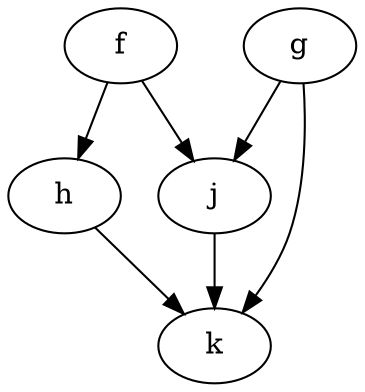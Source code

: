 digraph G {
        n1[label="f"];
        n2[label="g"];
        n3[label="h"];
        n4[label="j"];
        n5[label="k"];
        n1 -> n3;
        n1 -> n4;
        n2 -> n4;
        n3 -> n5;
        n4 -> n5;
        n2 -> n5;
}